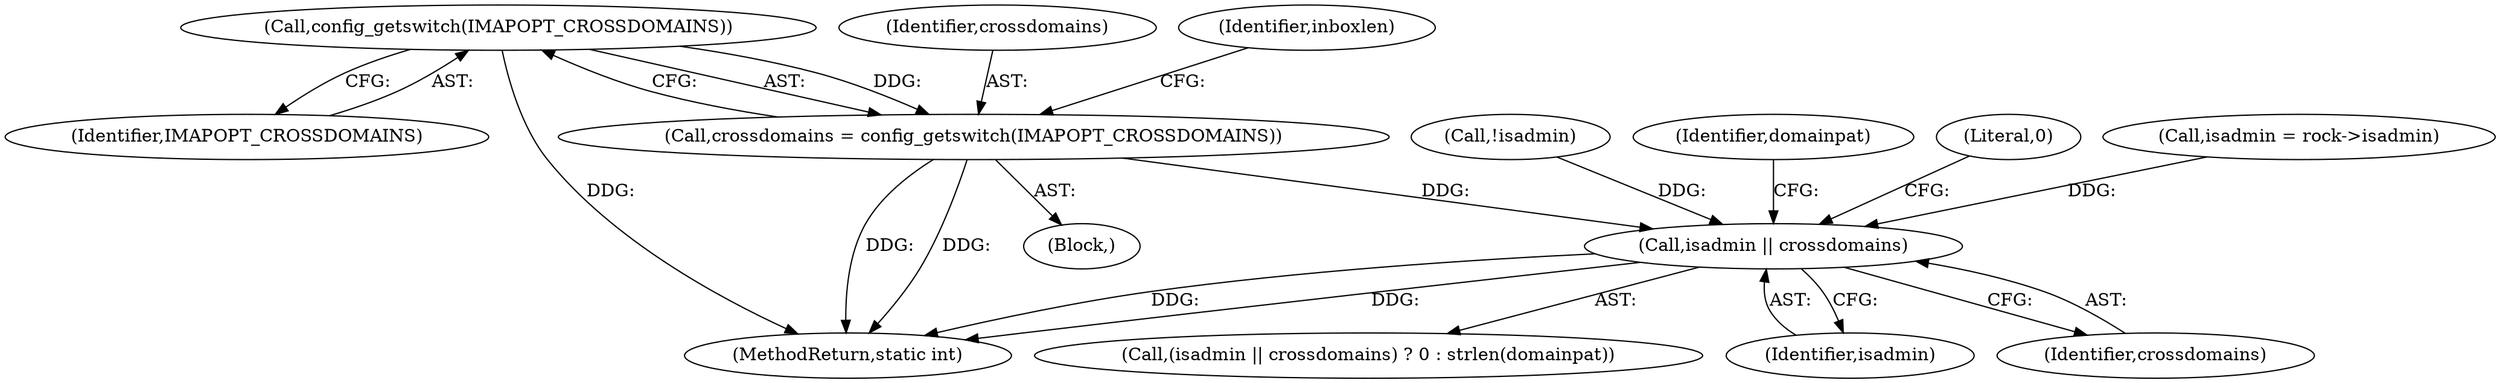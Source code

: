 digraph "0_cyrus-imapd_6bd33275368edfa71ae117de895488584678ac79@API" {
"1000147" [label="(Call,config_getswitch(IMAPOPT_CROSSDOMAINS))"];
"1000145" [label="(Call,crossdomains = config_getswitch(IMAPOPT_CROSSDOMAINS))"];
"1000676" [label="(Call,isadmin || crossdomains)"];
"1000676" [label="(Call,isadmin || crossdomains)"];
"1000146" [label="(Identifier,crossdomains)"];
"1000442" [label="(Call,!isadmin)"];
"1000678" [label="(Identifier,crossdomains)"];
"1000681" [label="(Identifier,domainpat)"];
"1000145" [label="(Call,crossdomains = config_getswitch(IMAPOPT_CROSSDOMAINS))"];
"1000679" [label="(Literal,0)"];
"1000139" [label="(Call,isadmin = rock->isadmin)"];
"1000148" [label="(Identifier,IMAPOPT_CROSSDOMAINS)"];
"1000772" [label="(MethodReturn,static int)"];
"1000152" [label="(Identifier,inboxlen)"];
"1000677" [label="(Identifier,isadmin)"];
"1000147" [label="(Call,config_getswitch(IMAPOPT_CROSSDOMAINS))"];
"1000131" [label="(Block,)"];
"1000675" [label="(Call,(isadmin || crossdomains) ? 0 : strlen(domainpat))"];
"1000147" -> "1000145"  [label="AST: "];
"1000147" -> "1000148"  [label="CFG: "];
"1000148" -> "1000147"  [label="AST: "];
"1000145" -> "1000147"  [label="CFG: "];
"1000147" -> "1000772"  [label="DDG: "];
"1000147" -> "1000145"  [label="DDG: "];
"1000145" -> "1000131"  [label="AST: "];
"1000146" -> "1000145"  [label="AST: "];
"1000152" -> "1000145"  [label="CFG: "];
"1000145" -> "1000772"  [label="DDG: "];
"1000145" -> "1000772"  [label="DDG: "];
"1000145" -> "1000676"  [label="DDG: "];
"1000676" -> "1000675"  [label="AST: "];
"1000676" -> "1000677"  [label="CFG: "];
"1000676" -> "1000678"  [label="CFG: "];
"1000677" -> "1000676"  [label="AST: "];
"1000678" -> "1000676"  [label="AST: "];
"1000679" -> "1000676"  [label="CFG: "];
"1000681" -> "1000676"  [label="CFG: "];
"1000676" -> "1000772"  [label="DDG: "];
"1000676" -> "1000772"  [label="DDG: "];
"1000442" -> "1000676"  [label="DDG: "];
"1000139" -> "1000676"  [label="DDG: "];
}
